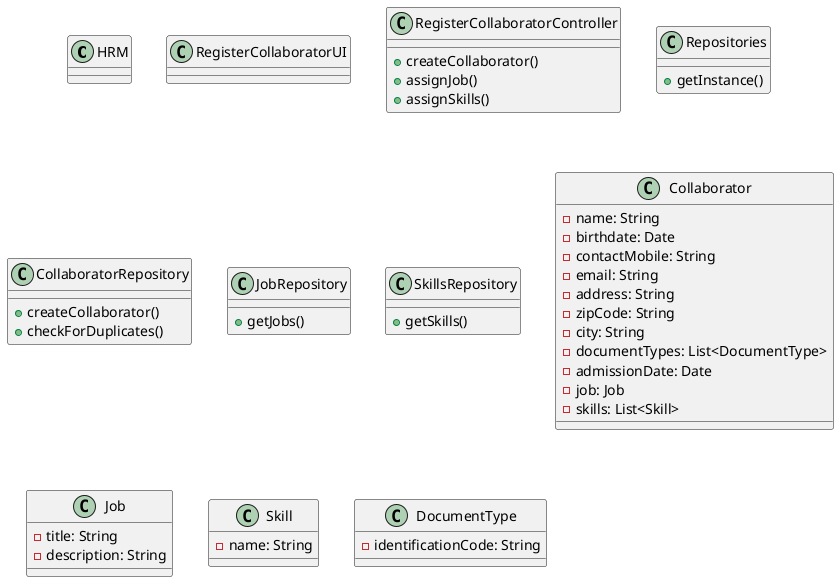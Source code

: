 @startuml
skinparam packageStyle rectangle
skinparam shadowing false
skinparam linetype polyline

class HRM {
}

class RegisterCollaboratorUI {
}

class RegisterCollaboratorController {
    + createCollaborator()
    + assignJob()
    + assignSkills()
}

class Repositories {
    + getInstance()
}

class CollaboratorRepository {
    + createCollaborator()
    + checkForDuplicates()
}

class JobRepository {
    + getJobs()
}

class SkillsRepository {
    + getSkills()
}

class Collaborator {
    - name: String
    - birthdate: Date
    - contactMobile: String
    - email: String
    - address: String
    - zipCode: String
    - city: String
    - documentTypes: List<DocumentType>
    - admissionDate: Date
    - job: Job
    - skills: List<Skill>
}

class Job {
    - title: String
    - description: String
}

class Skill {
    - name: String
}

class DocumentType {
    - identificationCode: String
}

@enduml